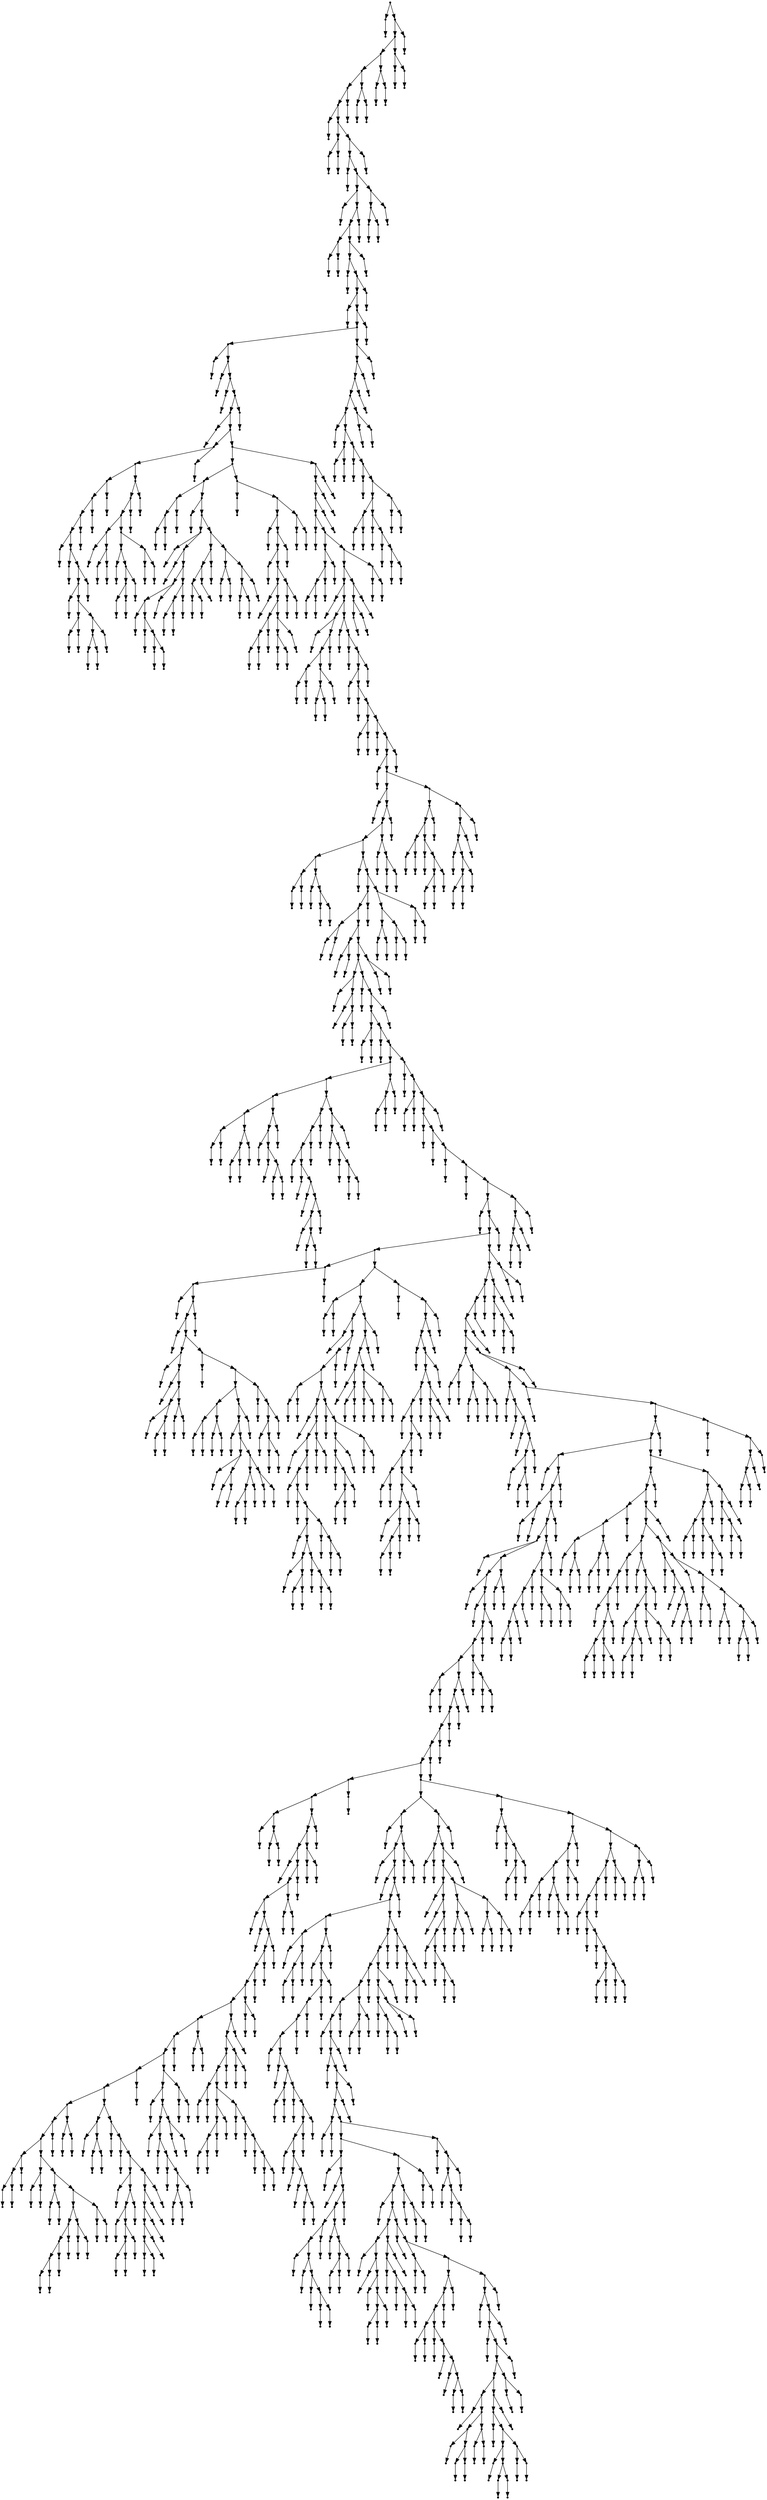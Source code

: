 digraph {
  2041 [shape=point];
  1 [shape=point];
  0 [shape=point];
  2040 [shape=point];
  2037 [shape=point];
  2031 [shape=point];
  2025 [shape=point];
  2019 [shape=point];
  2016 [shape=point];
  3 [shape=point];
  2 [shape=point];
  2015 [shape=point];
  8 [shape=point];
  5 [shape=point];
  4 [shape=point];
  7 [shape=point];
  6 [shape=point];
  2014 [shape=point];
  2011 [shape=point];
  10 [shape=point];
  9 [shape=point];
  2010 [shape=point];
  2001 [shape=point];
  12 [shape=point];
  11 [shape=point];
  2000 [shape=point];
  1997 [shape=point];
  17 [shape=point];
  14 [shape=point];
  13 [shape=point];
  16 [shape=point];
  15 [shape=point];
  1996 [shape=point];
  1993 [shape=point];
  19 [shape=point];
  18 [shape=point];
  1992 [shape=point];
  1989 [shape=point];
  21 [shape=point];
  20 [shape=point];
  1988 [shape=point];
  1985 [shape=point];
  1931 [shape=point];
  23 [shape=point];
  22 [shape=point];
  1930 [shape=point];
  25 [shape=point];
  24 [shape=point];
  1929 [shape=point];
  27 [shape=point];
  26 [shape=point];
  1928 [shape=point];
  1925 [shape=point];
  29 [shape=point];
  28 [shape=point];
  1924 [shape=point];
  100 [shape=point];
  97 [shape=point];
  64 [shape=point];
  61 [shape=point];
  58 [shape=point];
  55 [shape=point];
  31 [shape=point];
  30 [shape=point];
  54 [shape=point];
  33 [shape=point];
  32 [shape=point];
  53 [shape=point];
  50 [shape=point];
  35 [shape=point];
  34 [shape=point];
  49 [shape=point];
  40 [shape=point];
  37 [shape=point];
  36 [shape=point];
  39 [shape=point];
  38 [shape=point];
  48 [shape=point];
  45 [shape=point];
  42 [shape=point];
  41 [shape=point];
  44 [shape=point];
  43 [shape=point];
  47 [shape=point];
  46 [shape=point];
  52 [shape=point];
  51 [shape=point];
  57 [shape=point];
  56 [shape=point];
  60 [shape=point];
  59 [shape=point];
  63 [shape=point];
  62 [shape=point];
  96 [shape=point];
  93 [shape=point];
  90 [shape=point];
  72 [shape=point];
  66 [shape=point];
  65 [shape=point];
  71 [shape=point];
  68 [shape=point];
  67 [shape=point];
  70 [shape=point];
  69 [shape=point];
  89 [shape=point];
  83 [shape=point];
  74 [shape=point];
  73 [shape=point];
  82 [shape=point];
  79 [shape=point];
  76 [shape=point];
  75 [shape=point];
  78 [shape=point];
  77 [shape=point];
  81 [shape=point];
  80 [shape=point];
  88 [shape=point];
  85 [shape=point];
  84 [shape=point];
  87 [shape=point];
  86 [shape=point];
  92 [shape=point];
  91 [shape=point];
  95 [shape=point];
  94 [shape=point];
  99 [shape=point];
  98 [shape=point];
  1923 [shape=point];
  213 [shape=point];
  168 [shape=point];
  108 [shape=point];
  105 [shape=point];
  102 [shape=point];
  101 [shape=point];
  104 [shape=point];
  103 [shape=point];
  107 [shape=point];
  106 [shape=point];
  167 [shape=point];
  110 [shape=point];
  109 [shape=point];
  166 [shape=point];
  139 [shape=point];
  112 [shape=point];
  111 [shape=point];
  138 [shape=point];
  114 [shape=point];
  113 [shape=point];
  137 [shape=point];
  128 [shape=point];
  125 [shape=point];
  116 [shape=point];
  115 [shape=point];
  124 [shape=point];
  118 [shape=point];
  117 [shape=point];
  123 [shape=point];
  120 [shape=point];
  119 [shape=point];
  122 [shape=point];
  121 [shape=point];
  127 [shape=point];
  126 [shape=point];
  136 [shape=point];
  133 [shape=point];
  130 [shape=point];
  129 [shape=point];
  132 [shape=point];
  131 [shape=point];
  135 [shape=point];
  134 [shape=point];
  165 [shape=point];
  150 [shape=point];
  147 [shape=point];
  144 [shape=point];
  141 [shape=point];
  140 [shape=point];
  143 [shape=point];
  142 [shape=point];
  146 [shape=point];
  145 [shape=point];
  149 [shape=point];
  148 [shape=point];
  164 [shape=point];
  155 [shape=point];
  152 [shape=point];
  151 [shape=point];
  154 [shape=point];
  153 [shape=point];
  163 [shape=point];
  160 [shape=point];
  157 [shape=point];
  156 [shape=point];
  159 [shape=point];
  158 [shape=point];
  162 [shape=point];
  161 [shape=point];
  212 [shape=point];
  170 [shape=point];
  169 [shape=point];
  211 [shape=point];
  205 [shape=point];
  172 [shape=point];
  171 [shape=point];
  204 [shape=point];
  201 [shape=point];
  174 [shape=point];
  173 [shape=point];
  200 [shape=point];
  194 [shape=point];
  176 [shape=point];
  175 [shape=point];
  193 [shape=point];
  184 [shape=point];
  181 [shape=point];
  178 [shape=point];
  177 [shape=point];
  180 [shape=point];
  179 [shape=point];
  183 [shape=point];
  182 [shape=point];
  192 [shape=point];
  189 [shape=point];
  186 [shape=point];
  185 [shape=point];
  188 [shape=point];
  187 [shape=point];
  191 [shape=point];
  190 [shape=point];
  199 [shape=point];
  196 [shape=point];
  195 [shape=point];
  198 [shape=point];
  197 [shape=point];
  203 [shape=point];
  202 [shape=point];
  210 [shape=point];
  207 [shape=point];
  206 [shape=point];
  209 [shape=point];
  208 [shape=point];
  1922 [shape=point];
  1919 [shape=point];
  1916 [shape=point];
  1913 [shape=point];
  215 [shape=point];
  214 [shape=point];
  1912 [shape=point];
  226 [shape=point];
  223 [shape=point];
  220 [shape=point];
  217 [shape=point];
  216 [shape=point];
  219 [shape=point];
  218 [shape=point];
  222 [shape=point];
  221 [shape=point];
  225 [shape=point];
  224 [shape=point];
  1911 [shape=point];
  1905 [shape=point];
  1896 [shape=point];
  228 [shape=point];
  227 [shape=point];
  1895 [shape=point];
  248 [shape=point];
  230 [shape=point];
  229 [shape=point];
  247 [shape=point];
  244 [shape=point];
  235 [shape=point];
  232 [shape=point];
  231 [shape=point];
  234 [shape=point];
  233 [shape=point];
  243 [shape=point];
  240 [shape=point];
  237 [shape=point];
  236 [shape=point];
  239 [shape=point];
  238 [shape=point];
  242 [shape=point];
  241 [shape=point];
  246 [shape=point];
  245 [shape=point];
  1894 [shape=point];
  250 [shape=point];
  249 [shape=point];
  1893 [shape=point];
  252 [shape=point];
  251 [shape=point];
  1892 [shape=point];
  1889 [shape=point];
  254 [shape=point];
  253 [shape=point];
  1888 [shape=point];
  256 [shape=point];
  255 [shape=point];
  1887 [shape=point];
  261 [shape=point];
  258 [shape=point];
  257 [shape=point];
  260 [shape=point];
  259 [shape=point];
  1886 [shape=point];
  263 [shape=point];
  262 [shape=point];
  1885 [shape=point];
  1882 [shape=point];
  265 [shape=point];
  264 [shape=point];
  1881 [shape=point];
  1842 [shape=point];
  267 [shape=point];
  266 [shape=point];
  1841 [shape=point];
  1838 [shape=point];
  1829 [shape=point];
  281 [shape=point];
  272 [shape=point];
  269 [shape=point];
  268 [shape=point];
  271 [shape=point];
  270 [shape=point];
  280 [shape=point];
  274 [shape=point];
  273 [shape=point];
  279 [shape=point];
  276 [shape=point];
  275 [shape=point];
  278 [shape=point];
  277 [shape=point];
  1828 [shape=point];
  283 [shape=point];
  282 [shape=point];
  1827 [shape=point];
  1809 [shape=point];
  1806 [shape=point];
  288 [shape=point];
  285 [shape=point];
  284 [shape=point];
  287 [shape=point];
  286 [shape=point];
  1805 [shape=point];
  293 [shape=point];
  290 [shape=point];
  289 [shape=point];
  292 [shape=point];
  291 [shape=point];
  1804 [shape=point];
  1798 [shape=point];
  304 [shape=point];
  295 [shape=point];
  294 [shape=point];
  303 [shape=point];
  297 [shape=point];
  296 [shape=point];
  302 [shape=point];
  299 [shape=point];
  298 [shape=point];
  301 [shape=point];
  300 [shape=point];
  1797 [shape=point];
  306 [shape=point];
  305 [shape=point];
  1796 [shape=point];
  1793 [shape=point];
  311 [shape=point];
  308 [shape=point];
  307 [shape=point];
  310 [shape=point];
  309 [shape=point];
  1792 [shape=point];
  313 [shape=point];
  312 [shape=point];
  1791 [shape=point];
  393 [shape=point];
  384 [shape=point];
  342 [shape=point];
  327 [shape=point];
  318 [shape=point];
  315 [shape=point];
  314 [shape=point];
  317 [shape=point];
  316 [shape=point];
  326 [shape=point];
  323 [shape=point];
  320 [shape=point];
  319 [shape=point];
  322 [shape=point];
  321 [shape=point];
  325 [shape=point];
  324 [shape=point];
  341 [shape=point];
  338 [shape=point];
  329 [shape=point];
  328 [shape=point];
  337 [shape=point];
  331 [shape=point];
  330 [shape=point];
  336 [shape=point];
  333 [shape=point];
  332 [shape=point];
  335 [shape=point];
  334 [shape=point];
  340 [shape=point];
  339 [shape=point];
  383 [shape=point];
  368 [shape=point];
  365 [shape=point];
  362 [shape=point];
  344 [shape=point];
  343 [shape=point];
  361 [shape=point];
  346 [shape=point];
  345 [shape=point];
  360 [shape=point];
  348 [shape=point];
  347 [shape=point];
  359 [shape=point];
  356 [shape=point];
  350 [shape=point];
  349 [shape=point];
  355 [shape=point];
  352 [shape=point];
  351 [shape=point];
  354 [shape=point];
  353 [shape=point];
  358 [shape=point];
  357 [shape=point];
  364 [shape=point];
  363 [shape=point];
  367 [shape=point];
  366 [shape=point];
  382 [shape=point];
  379 [shape=point];
  370 [shape=point];
  369 [shape=point];
  378 [shape=point];
  372 [shape=point];
  371 [shape=point];
  377 [shape=point];
  374 [shape=point];
  373 [shape=point];
  376 [shape=point];
  375 [shape=point];
  381 [shape=point];
  380 [shape=point];
  392 [shape=point];
  389 [shape=point];
  386 [shape=point];
  385 [shape=point];
  388 [shape=point];
  387 [shape=point];
  391 [shape=point];
  390 [shape=point];
  1790 [shape=point];
  395 [shape=point];
  394 [shape=point];
  1789 [shape=point];
  400 [shape=point];
  397 [shape=point];
  396 [shape=point];
  399 [shape=point];
  398 [shape=point];
  1788 [shape=point];
  1785 [shape=point];
  402 [shape=point];
  401 [shape=point];
  1784 [shape=point];
  404 [shape=point];
  403 [shape=point];
  1783 [shape=point];
  406 [shape=point];
  405 [shape=point];
  1782 [shape=point];
  408 [shape=point];
  407 [shape=point];
  1781 [shape=point];
  1769 [shape=point];
  410 [shape=point];
  409 [shape=point];
  1768 [shape=point];
  1765 [shape=point];
  688 [shape=point];
  502 [shape=point];
  499 [shape=point];
  412 [shape=point];
  411 [shape=point];
  498 [shape=point];
  495 [shape=point];
  414 [shape=point];
  413 [shape=point];
  494 [shape=point];
  434 [shape=point];
  416 [shape=point];
  415 [shape=point];
  433 [shape=point];
  418 [shape=point];
  417 [shape=point];
  432 [shape=point];
  426 [shape=point];
  420 [shape=point];
  419 [shape=point];
  425 [shape=point];
  422 [shape=point];
  421 [shape=point];
  424 [shape=point];
  423 [shape=point];
  431 [shape=point];
  428 [shape=point];
  427 [shape=point];
  430 [shape=point];
  429 [shape=point];
  493 [shape=point];
  436 [shape=point];
  435 [shape=point];
  492 [shape=point];
  477 [shape=point];
  447 [shape=point];
  441 [shape=point];
  438 [shape=point];
  437 [shape=point];
  440 [shape=point];
  439 [shape=point];
  446 [shape=point];
  443 [shape=point];
  442 [shape=point];
  445 [shape=point];
  444 [shape=point];
  476 [shape=point];
  473 [shape=point];
  449 [shape=point];
  448 [shape=point];
  472 [shape=point];
  457 [shape=point];
  451 [shape=point];
  450 [shape=point];
  456 [shape=point];
  453 [shape=point];
  452 [shape=point];
  455 [shape=point];
  454 [shape=point];
  471 [shape=point];
  465 [shape=point];
  462 [shape=point];
  459 [shape=point];
  458 [shape=point];
  461 [shape=point];
  460 [shape=point];
  464 [shape=point];
  463 [shape=point];
  470 [shape=point];
  467 [shape=point];
  466 [shape=point];
  469 [shape=point];
  468 [shape=point];
  475 [shape=point];
  474 [shape=point];
  491 [shape=point];
  479 [shape=point];
  478 [shape=point];
  490 [shape=point];
  487 [shape=point];
  481 [shape=point];
  480 [shape=point];
  486 [shape=point];
  483 [shape=point];
  482 [shape=point];
  485 [shape=point];
  484 [shape=point];
  489 [shape=point];
  488 [shape=point];
  497 [shape=point];
  496 [shape=point];
  501 [shape=point];
  500 [shape=point];
  687 [shape=point];
  624 [shape=point];
  507 [shape=point];
  504 [shape=point];
  503 [shape=point];
  506 [shape=point];
  505 [shape=point];
  623 [shape=point];
  596 [shape=point];
  509 [shape=point];
  508 [shape=point];
  595 [shape=point];
  592 [shape=point];
  589 [shape=point];
  514 [shape=point];
  511 [shape=point];
  510 [shape=point];
  513 [shape=point];
  512 [shape=point];
  588 [shape=point];
  564 [shape=point];
  516 [shape=point];
  515 [shape=point];
  563 [shape=point];
  557 [shape=point];
  518 [shape=point];
  517 [shape=point];
  556 [shape=point];
  553 [shape=point];
  520 [shape=point];
  519 [shape=point];
  552 [shape=point];
  522 [shape=point];
  521 [shape=point];
  551 [shape=point];
  542 [shape=point];
  524 [shape=point];
  523 [shape=point];
  541 [shape=point];
  532 [shape=point];
  526 [shape=point];
  525 [shape=point];
  531 [shape=point];
  528 [shape=point];
  527 [shape=point];
  530 [shape=point];
  529 [shape=point];
  540 [shape=point];
  534 [shape=point];
  533 [shape=point];
  539 [shape=point];
  536 [shape=point];
  535 [shape=point];
  538 [shape=point];
  537 [shape=point];
  550 [shape=point];
  544 [shape=point];
  543 [shape=point];
  549 [shape=point];
  546 [shape=point];
  545 [shape=point];
  548 [shape=point];
  547 [shape=point];
  555 [shape=point];
  554 [shape=point];
  562 [shape=point];
  559 [shape=point];
  558 [shape=point];
  561 [shape=point];
  560 [shape=point];
  587 [shape=point];
  566 [shape=point];
  565 [shape=point];
  586 [shape=point];
  580 [shape=point];
  577 [shape=point];
  568 [shape=point];
  567 [shape=point];
  576 [shape=point];
  573 [shape=point];
  570 [shape=point];
  569 [shape=point];
  572 [shape=point];
  571 [shape=point];
  575 [shape=point];
  574 [shape=point];
  579 [shape=point];
  578 [shape=point];
  585 [shape=point];
  582 [shape=point];
  581 [shape=point];
  584 [shape=point];
  583 [shape=point];
  591 [shape=point];
  590 [shape=point];
  594 [shape=point];
  593 [shape=point];
  622 [shape=point];
  619 [shape=point];
  616 [shape=point];
  604 [shape=point];
  598 [shape=point];
  597 [shape=point];
  603 [shape=point];
  600 [shape=point];
  599 [shape=point];
  602 [shape=point];
  601 [shape=point];
  615 [shape=point];
  609 [shape=point];
  606 [shape=point];
  605 [shape=point];
  608 [shape=point];
  607 [shape=point];
  614 [shape=point];
  611 [shape=point];
  610 [shape=point];
  613 [shape=point];
  612 [shape=point];
  618 [shape=point];
  617 [shape=point];
  621 [shape=point];
  620 [shape=point];
  686 [shape=point];
  626 [shape=point];
  625 [shape=point];
  685 [shape=point];
  682 [shape=point];
  679 [shape=point];
  628 [shape=point];
  627 [shape=point];
  678 [shape=point];
  675 [shape=point];
  666 [shape=point];
  663 [shape=point];
  630 [shape=point];
  629 [shape=point];
  662 [shape=point];
  659 [shape=point];
  656 [shape=point];
  635 [shape=point];
  632 [shape=point];
  631 [shape=point];
  634 [shape=point];
  633 [shape=point];
  655 [shape=point];
  652 [shape=point];
  646 [shape=point];
  637 [shape=point];
  636 [shape=point];
  645 [shape=point];
  642 [shape=point];
  639 [shape=point];
  638 [shape=point];
  641 [shape=point];
  640 [shape=point];
  644 [shape=point];
  643 [shape=point];
  651 [shape=point];
  648 [shape=point];
  647 [shape=point];
  650 [shape=point];
  649 [shape=point];
  654 [shape=point];
  653 [shape=point];
  658 [shape=point];
  657 [shape=point];
  661 [shape=point];
  660 [shape=point];
  665 [shape=point];
  664 [shape=point];
  674 [shape=point];
  671 [shape=point];
  668 [shape=point];
  667 [shape=point];
  670 [shape=point];
  669 [shape=point];
  673 [shape=point];
  672 [shape=point];
  677 [shape=point];
  676 [shape=point];
  681 [shape=point];
  680 [shape=point];
  684 [shape=point];
  683 [shape=point];
  1764 [shape=point];
  1758 [shape=point];
  1746 [shape=point];
  1743 [shape=point];
  1740 [shape=point];
  1737 [shape=point];
  705 [shape=point];
  693 [shape=point];
  690 [shape=point];
  689 [shape=point];
  692 [shape=point];
  691 [shape=point];
  704 [shape=point];
  698 [shape=point];
  695 [shape=point];
  694 [shape=point];
  697 [shape=point];
  696 [shape=point];
  703 [shape=point];
  700 [shape=point];
  699 [shape=point];
  702 [shape=point];
  701 [shape=point];
  1736 [shape=point];
  1733 [shape=point];
  725 [shape=point];
  707 [shape=point];
  706 [shape=point];
  724 [shape=point];
  709 [shape=point];
  708 [shape=point];
  723 [shape=point];
  711 [shape=point];
  710 [shape=point];
  722 [shape=point];
  719 [shape=point];
  713 [shape=point];
  712 [shape=point];
  718 [shape=point];
  715 [shape=point];
  714 [shape=point];
  717 [shape=point];
  716 [shape=point];
  721 [shape=point];
  720 [shape=point];
  1732 [shape=point];
  727 [shape=point];
  726 [shape=point];
  1731 [shape=point];
  1716 [shape=point];
  1713 [shape=point];
  1566 [shape=point];
  729 [shape=point];
  728 [shape=point];
  1565 [shape=point];
  1562 [shape=point];
  734 [shape=point];
  731 [shape=point];
  730 [shape=point];
  733 [shape=point];
  732 [shape=point];
  1561 [shape=point];
  1558 [shape=point];
  1528 [shape=point];
  736 [shape=point];
  735 [shape=point];
  1527 [shape=point];
  1521 [shape=point];
  738 [shape=point];
  737 [shape=point];
  1520 [shape=point];
  740 [shape=point];
  739 [shape=point];
  1519 [shape=point];
  1516 [shape=point];
  1513 [shape=point];
  1504 [shape=point];
  745 [shape=point];
  742 [shape=point];
  741 [shape=point];
  744 [shape=point];
  743 [shape=point];
  1503 [shape=point];
  1500 [shape=point];
  1497 [shape=point];
  1494 [shape=point];
  1491 [shape=point];
  1488 [shape=point];
  993 [shape=point];
  990 [shape=point];
  753 [shape=point];
  747 [shape=point];
  746 [shape=point];
  752 [shape=point];
  749 [shape=point];
  748 [shape=point];
  751 [shape=point];
  750 [shape=point];
  989 [shape=point];
  986 [shape=point];
  980 [shape=point];
  755 [shape=point];
  754 [shape=point];
  979 [shape=point];
  976 [shape=point];
  970 [shape=point];
  757 [shape=point];
  756 [shape=point];
  969 [shape=point];
  759 [shape=point];
  758 [shape=point];
  968 [shape=point];
  965 [shape=point];
  962 [shape=point];
  959 [shape=point];
  953 [shape=point];
  908 [shape=point];
  902 [shape=point];
  899 [shape=point];
  866 [shape=point];
  863 [shape=point];
  812 [shape=point];
  806 [shape=point];
  803 [shape=point];
  767 [shape=point];
  764 [shape=point];
  761 [shape=point];
  760 [shape=point];
  763 [shape=point];
  762 [shape=point];
  766 [shape=point];
  765 [shape=point];
  802 [shape=point];
  772 [shape=point];
  769 [shape=point];
  768 [shape=point];
  771 [shape=point];
  770 [shape=point];
  801 [shape=point];
  777 [shape=point];
  774 [shape=point];
  773 [shape=point];
  776 [shape=point];
  775 [shape=point];
  800 [shape=point];
  794 [shape=point];
  788 [shape=point];
  785 [shape=point];
  782 [shape=point];
  779 [shape=point];
  778 [shape=point];
  781 [shape=point];
  780 [shape=point];
  784 [shape=point];
  783 [shape=point];
  787 [shape=point];
  786 [shape=point];
  793 [shape=point];
  790 [shape=point];
  789 [shape=point];
  792 [shape=point];
  791 [shape=point];
  799 [shape=point];
  796 [shape=point];
  795 [shape=point];
  798 [shape=point];
  797 [shape=point];
  805 [shape=point];
  804 [shape=point];
  811 [shape=point];
  808 [shape=point];
  807 [shape=point];
  810 [shape=point];
  809 [shape=point];
  862 [shape=point];
  820 [shape=point];
  814 [shape=point];
  813 [shape=point];
  819 [shape=point];
  816 [shape=point];
  815 [shape=point];
  818 [shape=point];
  817 [shape=point];
  861 [shape=point];
  822 [shape=point];
  821 [shape=point];
  860 [shape=point];
  824 [shape=point];
  823 [shape=point];
  859 [shape=point];
  841 [shape=point];
  826 [shape=point];
  825 [shape=point];
  840 [shape=point];
  837 [shape=point];
  828 [shape=point];
  827 [shape=point];
  836 [shape=point];
  833 [shape=point];
  830 [shape=point];
  829 [shape=point];
  832 [shape=point];
  831 [shape=point];
  835 [shape=point];
  834 [shape=point];
  839 [shape=point];
  838 [shape=point];
  858 [shape=point];
  855 [shape=point];
  852 [shape=point];
  849 [shape=point];
  846 [shape=point];
  843 [shape=point];
  842 [shape=point];
  845 [shape=point];
  844 [shape=point];
  848 [shape=point];
  847 [shape=point];
  851 [shape=point];
  850 [shape=point];
  854 [shape=point];
  853 [shape=point];
  857 [shape=point];
  856 [shape=point];
  865 [shape=point];
  864 [shape=point];
  898 [shape=point];
  892 [shape=point];
  868 [shape=point];
  867 [shape=point];
  891 [shape=point];
  885 [shape=point];
  870 [shape=point];
  869 [shape=point];
  884 [shape=point];
  872 [shape=point];
  871 [shape=point];
  883 [shape=point];
  874 [shape=point];
  873 [shape=point];
  882 [shape=point];
  879 [shape=point];
  876 [shape=point];
  875 [shape=point];
  878 [shape=point];
  877 [shape=point];
  881 [shape=point];
  880 [shape=point];
  890 [shape=point];
  887 [shape=point];
  886 [shape=point];
  889 [shape=point];
  888 [shape=point];
  897 [shape=point];
  894 [shape=point];
  893 [shape=point];
  896 [shape=point];
  895 [shape=point];
  901 [shape=point];
  900 [shape=point];
  907 [shape=point];
  904 [shape=point];
  903 [shape=point];
  906 [shape=point];
  905 [shape=point];
  952 [shape=point];
  949 [shape=point];
  943 [shape=point];
  940 [shape=point];
  913 [shape=point];
  910 [shape=point];
  909 [shape=point];
  912 [shape=point];
  911 [shape=point];
  939 [shape=point];
  924 [shape=point];
  921 [shape=point];
  918 [shape=point];
  915 [shape=point];
  914 [shape=point];
  917 [shape=point];
  916 [shape=point];
  920 [shape=point];
  919 [shape=point];
  923 [shape=point];
  922 [shape=point];
  938 [shape=point];
  926 [shape=point];
  925 [shape=point];
  937 [shape=point];
  928 [shape=point];
  927 [shape=point];
  936 [shape=point];
  930 [shape=point];
  929 [shape=point];
  935 [shape=point];
  932 [shape=point];
  931 [shape=point];
  934 [shape=point];
  933 [shape=point];
  942 [shape=point];
  941 [shape=point];
  948 [shape=point];
  945 [shape=point];
  944 [shape=point];
  947 [shape=point];
  946 [shape=point];
  951 [shape=point];
  950 [shape=point];
  958 [shape=point];
  955 [shape=point];
  954 [shape=point];
  957 [shape=point];
  956 [shape=point];
  961 [shape=point];
  960 [shape=point];
  964 [shape=point];
  963 [shape=point];
  967 [shape=point];
  966 [shape=point];
  975 [shape=point];
  972 [shape=point];
  971 [shape=point];
  974 [shape=point];
  973 [shape=point];
  978 [shape=point];
  977 [shape=point];
  985 [shape=point];
  982 [shape=point];
  981 [shape=point];
  984 [shape=point];
  983 [shape=point];
  988 [shape=point];
  987 [shape=point];
  992 [shape=point];
  991 [shape=point];
  1487 [shape=point];
  1403 [shape=point];
  1349 [shape=point];
  995 [shape=point];
  994 [shape=point];
  1348 [shape=point];
  1342 [shape=point];
  997 [shape=point];
  996 [shape=point];
  1341 [shape=point];
  999 [shape=point];
  998 [shape=point];
  1340 [shape=point];
  1337 [shape=point];
  1064 [shape=point];
  1010 [shape=point];
  1001 [shape=point];
  1000 [shape=point];
  1009 [shape=point];
  1006 [shape=point];
  1003 [shape=point];
  1002 [shape=point];
  1005 [shape=point];
  1004 [shape=point];
  1008 [shape=point];
  1007 [shape=point];
  1063 [shape=point];
  1060 [shape=point];
  1012 [shape=point];
  1011 [shape=point];
  1059 [shape=point];
  1056 [shape=point];
  1053 [shape=point];
  1050 [shape=point];
  1047 [shape=point];
  1014 [shape=point];
  1013 [shape=point];
  1046 [shape=point];
  1016 [shape=point];
  1015 [shape=point];
  1045 [shape=point];
  1021 [shape=point];
  1018 [shape=point];
  1017 [shape=point];
  1020 [shape=point];
  1019 [shape=point];
  1044 [shape=point];
  1023 [shape=point];
  1022 [shape=point];
  1043 [shape=point];
  1040 [shape=point];
  1037 [shape=point];
  1025 [shape=point];
  1024 [shape=point];
  1036 [shape=point];
  1027 [shape=point];
  1026 [shape=point];
  1035 [shape=point];
  1029 [shape=point];
  1028 [shape=point];
  1034 [shape=point];
  1031 [shape=point];
  1030 [shape=point];
  1033 [shape=point];
  1032 [shape=point];
  1039 [shape=point];
  1038 [shape=point];
  1042 [shape=point];
  1041 [shape=point];
  1049 [shape=point];
  1048 [shape=point];
  1052 [shape=point];
  1051 [shape=point];
  1055 [shape=point];
  1054 [shape=point];
  1058 [shape=point];
  1057 [shape=point];
  1062 [shape=point];
  1061 [shape=point];
  1336 [shape=point];
  1324 [shape=point];
  1321 [shape=point];
  1303 [shape=point];
  1300 [shape=point];
  1291 [shape=point];
  1288 [shape=point];
  1066 [shape=point];
  1065 [shape=point];
  1287 [shape=point];
  1284 [shape=point];
  1068 [shape=point];
  1067 [shape=point];
  1283 [shape=point];
  1280 [shape=point];
  1277 [shape=point];
  1073 [shape=point];
  1070 [shape=point];
  1069 [shape=point];
  1072 [shape=point];
  1071 [shape=point];
  1276 [shape=point];
  1258 [shape=point];
  1111 [shape=point];
  1075 [shape=point];
  1074 [shape=point];
  1110 [shape=point];
  1077 [shape=point];
  1076 [shape=point];
  1109 [shape=point];
  1106 [shape=point];
  1094 [shape=point];
  1091 [shape=point];
  1079 [shape=point];
  1078 [shape=point];
  1090 [shape=point];
  1081 [shape=point];
  1080 [shape=point];
  1089 [shape=point];
  1083 [shape=point];
  1082 [shape=point];
  1088 [shape=point];
  1085 [shape=point];
  1084 [shape=point];
  1087 [shape=point];
  1086 [shape=point];
  1093 [shape=point];
  1092 [shape=point];
  1105 [shape=point];
  1096 [shape=point];
  1095 [shape=point];
  1104 [shape=point];
  1101 [shape=point];
  1098 [shape=point];
  1097 [shape=point];
  1100 [shape=point];
  1099 [shape=point];
  1103 [shape=point];
  1102 [shape=point];
  1108 [shape=point];
  1107 [shape=point];
  1257 [shape=point];
  1251 [shape=point];
  1242 [shape=point];
  1113 [shape=point];
  1112 [shape=point];
  1241 [shape=point];
  1145 [shape=point];
  1130 [shape=point];
  1115 [shape=point];
  1114 [shape=point];
  1129 [shape=point];
  1117 [shape=point];
  1116 [shape=point];
  1128 [shape=point];
  1119 [shape=point];
  1118 [shape=point];
  1127 [shape=point];
  1124 [shape=point];
  1121 [shape=point];
  1120 [shape=point];
  1123 [shape=point];
  1122 [shape=point];
  1126 [shape=point];
  1125 [shape=point];
  1144 [shape=point];
  1141 [shape=point];
  1132 [shape=point];
  1131 [shape=point];
  1140 [shape=point];
  1134 [shape=point];
  1133 [shape=point];
  1139 [shape=point];
  1136 [shape=point];
  1135 [shape=point];
  1138 [shape=point];
  1137 [shape=point];
  1143 [shape=point];
  1142 [shape=point];
  1240 [shape=point];
  1147 [shape=point];
  1146 [shape=point];
  1239 [shape=point];
  1152 [shape=point];
  1149 [shape=point];
  1148 [shape=point];
  1151 [shape=point];
  1150 [shape=point];
  1238 [shape=point];
  1178 [shape=point];
  1175 [shape=point];
  1172 [shape=point];
  1157 [shape=point];
  1154 [shape=point];
  1153 [shape=point];
  1156 [shape=point];
  1155 [shape=point];
  1171 [shape=point];
  1159 [shape=point];
  1158 [shape=point];
  1170 [shape=point];
  1161 [shape=point];
  1160 [shape=point];
  1169 [shape=point];
  1163 [shape=point];
  1162 [shape=point];
  1168 [shape=point];
  1165 [shape=point];
  1164 [shape=point];
  1167 [shape=point];
  1166 [shape=point];
  1174 [shape=point];
  1173 [shape=point];
  1177 [shape=point];
  1176 [shape=point];
  1237 [shape=point];
  1234 [shape=point];
  1180 [shape=point];
  1179 [shape=point];
  1233 [shape=point];
  1230 [shape=point];
  1182 [shape=point];
  1181 [shape=point];
  1229 [shape=point];
  1226 [shape=point];
  1220 [shape=point];
  1199 [shape=point];
  1184 [shape=point];
  1183 [shape=point];
  1198 [shape=point];
  1192 [shape=point];
  1186 [shape=point];
  1185 [shape=point];
  1191 [shape=point];
  1188 [shape=point];
  1187 [shape=point];
  1190 [shape=point];
  1189 [shape=point];
  1197 [shape=point];
  1194 [shape=point];
  1193 [shape=point];
  1196 [shape=point];
  1195 [shape=point];
  1219 [shape=point];
  1216 [shape=point];
  1201 [shape=point];
  1200 [shape=point];
  1215 [shape=point];
  1209 [shape=point];
  1203 [shape=point];
  1202 [shape=point];
  1208 [shape=point];
  1205 [shape=point];
  1204 [shape=point];
  1207 [shape=point];
  1206 [shape=point];
  1214 [shape=point];
  1211 [shape=point];
  1210 [shape=point];
  1213 [shape=point];
  1212 [shape=point];
  1218 [shape=point];
  1217 [shape=point];
  1225 [shape=point];
  1222 [shape=point];
  1221 [shape=point];
  1224 [shape=point];
  1223 [shape=point];
  1228 [shape=point];
  1227 [shape=point];
  1232 [shape=point];
  1231 [shape=point];
  1236 [shape=point];
  1235 [shape=point];
  1250 [shape=point];
  1244 [shape=point];
  1243 [shape=point];
  1249 [shape=point];
  1246 [shape=point];
  1245 [shape=point];
  1248 [shape=point];
  1247 [shape=point];
  1256 [shape=point];
  1253 [shape=point];
  1252 [shape=point];
  1255 [shape=point];
  1254 [shape=point];
  1275 [shape=point];
  1260 [shape=point];
  1259 [shape=point];
  1274 [shape=point];
  1271 [shape=point];
  1262 [shape=point];
  1261 [shape=point];
  1270 [shape=point];
  1264 [shape=point];
  1263 [shape=point];
  1269 [shape=point];
  1266 [shape=point];
  1265 [shape=point];
  1268 [shape=point];
  1267 [shape=point];
  1273 [shape=point];
  1272 [shape=point];
  1279 [shape=point];
  1278 [shape=point];
  1282 [shape=point];
  1281 [shape=point];
  1286 [shape=point];
  1285 [shape=point];
  1290 [shape=point];
  1289 [shape=point];
  1299 [shape=point];
  1296 [shape=point];
  1293 [shape=point];
  1292 [shape=point];
  1295 [shape=point];
  1294 [shape=point];
  1298 [shape=point];
  1297 [shape=point];
  1302 [shape=point];
  1301 [shape=point];
  1320 [shape=point];
  1317 [shape=point];
  1311 [shape=point];
  1305 [shape=point];
  1304 [shape=point];
  1310 [shape=point];
  1307 [shape=point];
  1306 [shape=point];
  1309 [shape=point];
  1308 [shape=point];
  1316 [shape=point];
  1313 [shape=point];
  1312 [shape=point];
  1315 [shape=point];
  1314 [shape=point];
  1319 [shape=point];
  1318 [shape=point];
  1323 [shape=point];
  1322 [shape=point];
  1335 [shape=point];
  1326 [shape=point];
  1325 [shape=point];
  1334 [shape=point];
  1331 [shape=point];
  1328 [shape=point];
  1327 [shape=point];
  1330 [shape=point];
  1329 [shape=point];
  1333 [shape=point];
  1332 [shape=point];
  1339 [shape=point];
  1338 [shape=point];
  1347 [shape=point];
  1344 [shape=point];
  1343 [shape=point];
  1346 [shape=point];
  1345 [shape=point];
  1402 [shape=point];
  1399 [shape=point];
  1354 [shape=point];
  1351 [shape=point];
  1350 [shape=point];
  1353 [shape=point];
  1352 [shape=point];
  1398 [shape=point];
  1395 [shape=point];
  1374 [shape=point];
  1356 [shape=point];
  1355 [shape=point];
  1373 [shape=point];
  1358 [shape=point];
  1357 [shape=point];
  1372 [shape=point];
  1369 [shape=point];
  1360 [shape=point];
  1359 [shape=point];
  1368 [shape=point];
  1362 [shape=point];
  1361 [shape=point];
  1367 [shape=point];
  1364 [shape=point];
  1363 [shape=point];
  1366 [shape=point];
  1365 [shape=point];
  1371 [shape=point];
  1370 [shape=point];
  1394 [shape=point];
  1382 [shape=point];
  1379 [shape=point];
  1376 [shape=point];
  1375 [shape=point];
  1378 [shape=point];
  1377 [shape=point];
  1381 [shape=point];
  1380 [shape=point];
  1393 [shape=point];
  1387 [shape=point];
  1384 [shape=point];
  1383 [shape=point];
  1386 [shape=point];
  1385 [shape=point];
  1392 [shape=point];
  1389 [shape=point];
  1388 [shape=point];
  1391 [shape=point];
  1390 [shape=point];
  1397 [shape=point];
  1396 [shape=point];
  1401 [shape=point];
  1400 [shape=point];
  1486 [shape=point];
  1417 [shape=point];
  1405 [shape=point];
  1404 [shape=point];
  1416 [shape=point];
  1407 [shape=point];
  1406 [shape=point];
  1415 [shape=point];
  1412 [shape=point];
  1409 [shape=point];
  1408 [shape=point];
  1411 [shape=point];
  1410 [shape=point];
  1414 [shape=point];
  1413 [shape=point];
  1485 [shape=point];
  1443 [shape=point];
  1440 [shape=point];
  1434 [shape=point];
  1425 [shape=point];
  1422 [shape=point];
  1419 [shape=point];
  1418 [shape=point];
  1421 [shape=point];
  1420 [shape=point];
  1424 [shape=point];
  1423 [shape=point];
  1433 [shape=point];
  1427 [shape=point];
  1426 [shape=point];
  1432 [shape=point];
  1429 [shape=point];
  1428 [shape=point];
  1431 [shape=point];
  1430 [shape=point];
  1439 [shape=point];
  1436 [shape=point];
  1435 [shape=point];
  1438 [shape=point];
  1437 [shape=point];
  1442 [shape=point];
  1441 [shape=point];
  1484 [shape=point];
  1475 [shape=point];
  1469 [shape=point];
  1466 [shape=point];
  1463 [shape=point];
  1445 [shape=point];
  1444 [shape=point];
  1462 [shape=point];
  1447 [shape=point];
  1446 [shape=point];
  1461 [shape=point];
  1449 [shape=point];
  1448 [shape=point];
  1460 [shape=point];
  1454 [shape=point];
  1451 [shape=point];
  1450 [shape=point];
  1453 [shape=point];
  1452 [shape=point];
  1459 [shape=point];
  1456 [shape=point];
  1455 [shape=point];
  1458 [shape=point];
  1457 [shape=point];
  1465 [shape=point];
  1464 [shape=point];
  1468 [shape=point];
  1467 [shape=point];
  1474 [shape=point];
  1471 [shape=point];
  1470 [shape=point];
  1473 [shape=point];
  1472 [shape=point];
  1483 [shape=point];
  1480 [shape=point];
  1477 [shape=point];
  1476 [shape=point];
  1479 [shape=point];
  1478 [shape=point];
  1482 [shape=point];
  1481 [shape=point];
  1490 [shape=point];
  1489 [shape=point];
  1493 [shape=point];
  1492 [shape=point];
  1496 [shape=point];
  1495 [shape=point];
  1499 [shape=point];
  1498 [shape=point];
  1502 [shape=point];
  1501 [shape=point];
  1512 [shape=point];
  1506 [shape=point];
  1505 [shape=point];
  1511 [shape=point];
  1508 [shape=point];
  1507 [shape=point];
  1510 [shape=point];
  1509 [shape=point];
  1515 [shape=point];
  1514 [shape=point];
  1518 [shape=point];
  1517 [shape=point];
  1526 [shape=point];
  1523 [shape=point];
  1522 [shape=point];
  1525 [shape=point];
  1524 [shape=point];
  1557 [shape=point];
  1554 [shape=point];
  1542 [shape=point];
  1539 [shape=point];
  1536 [shape=point];
  1533 [shape=point];
  1530 [shape=point];
  1529 [shape=point];
  1532 [shape=point];
  1531 [shape=point];
  1535 [shape=point];
  1534 [shape=point];
  1538 [shape=point];
  1537 [shape=point];
  1541 [shape=point];
  1540 [shape=point];
  1553 [shape=point];
  1547 [shape=point];
  1544 [shape=point];
  1543 [shape=point];
  1546 [shape=point];
  1545 [shape=point];
  1552 [shape=point];
  1549 [shape=point];
  1548 [shape=point];
  1551 [shape=point];
  1550 [shape=point];
  1556 [shape=point];
  1555 [shape=point];
  1560 [shape=point];
  1559 [shape=point];
  1564 [shape=point];
  1563 [shape=point];
  1712 [shape=point];
  1682 [shape=point];
  1679 [shape=point];
  1586 [shape=point];
  1583 [shape=point];
  1574 [shape=point];
  1568 [shape=point];
  1567 [shape=point];
  1573 [shape=point];
  1570 [shape=point];
  1569 [shape=point];
  1572 [shape=point];
  1571 [shape=point];
  1582 [shape=point];
  1579 [shape=point];
  1576 [shape=point];
  1575 [shape=point];
  1578 [shape=point];
  1577 [shape=point];
  1581 [shape=point];
  1580 [shape=point];
  1585 [shape=point];
  1584 [shape=point];
  1678 [shape=point];
  1675 [shape=point];
  1636 [shape=point];
  1609 [shape=point];
  1606 [shape=point];
  1603 [shape=point];
  1588 [shape=point];
  1587 [shape=point];
  1602 [shape=point];
  1599 [shape=point];
  1593 [shape=point];
  1590 [shape=point];
  1589 [shape=point];
  1592 [shape=point];
  1591 [shape=point];
  1598 [shape=point];
  1595 [shape=point];
  1594 [shape=point];
  1597 [shape=point];
  1596 [shape=point];
  1601 [shape=point];
  1600 [shape=point];
  1605 [shape=point];
  1604 [shape=point];
  1608 [shape=point];
  1607 [shape=point];
  1635 [shape=point];
  1611 [shape=point];
  1610 [shape=point];
  1634 [shape=point];
  1631 [shape=point];
  1622 [shape=point];
  1613 [shape=point];
  1612 [shape=point];
  1621 [shape=point];
  1618 [shape=point];
  1615 [shape=point];
  1614 [shape=point];
  1617 [shape=point];
  1616 [shape=point];
  1620 [shape=point];
  1619 [shape=point];
  1630 [shape=point];
  1624 [shape=point];
  1623 [shape=point];
  1629 [shape=point];
  1626 [shape=point];
  1625 [shape=point];
  1628 [shape=point];
  1627 [shape=point];
  1633 [shape=point];
  1632 [shape=point];
  1674 [shape=point];
  1650 [shape=point];
  1638 [shape=point];
  1637 [shape=point];
  1649 [shape=point];
  1640 [shape=point];
  1639 [shape=point];
  1648 [shape=point];
  1642 [shape=point];
  1641 [shape=point];
  1647 [shape=point];
  1644 [shape=point];
  1643 [shape=point];
  1646 [shape=point];
  1645 [shape=point];
  1673 [shape=point];
  1652 [shape=point];
  1651 [shape=point];
  1672 [shape=point];
  1657 [shape=point];
  1654 [shape=point];
  1653 [shape=point];
  1656 [shape=point];
  1655 [shape=point];
  1671 [shape=point];
  1662 [shape=point];
  1659 [shape=point];
  1658 [shape=point];
  1661 [shape=point];
  1660 [shape=point];
  1670 [shape=point];
  1667 [shape=point];
  1664 [shape=point];
  1663 [shape=point];
  1666 [shape=point];
  1665 [shape=point];
  1669 [shape=point];
  1668 [shape=point];
  1677 [shape=point];
  1676 [shape=point];
  1681 [shape=point];
  1680 [shape=point];
  1711 [shape=point];
  1699 [shape=point];
  1696 [shape=point];
  1687 [shape=point];
  1684 [shape=point];
  1683 [shape=point];
  1686 [shape=point];
  1685 [shape=point];
  1695 [shape=point];
  1689 [shape=point];
  1688 [shape=point];
  1694 [shape=point];
  1691 [shape=point];
  1690 [shape=point];
  1693 [shape=point];
  1692 [shape=point];
  1698 [shape=point];
  1697 [shape=point];
  1710 [shape=point];
  1707 [shape=point];
  1701 [shape=point];
  1700 [shape=point];
  1706 [shape=point];
  1703 [shape=point];
  1702 [shape=point];
  1705 [shape=point];
  1704 [shape=point];
  1709 [shape=point];
  1708 [shape=point];
  1715 [shape=point];
  1714 [shape=point];
  1730 [shape=point];
  1718 [shape=point];
  1717 [shape=point];
  1729 [shape=point];
  1726 [shape=point];
  1723 [shape=point];
  1720 [shape=point];
  1719 [shape=point];
  1722 [shape=point];
  1721 [shape=point];
  1725 [shape=point];
  1724 [shape=point];
  1728 [shape=point];
  1727 [shape=point];
  1735 [shape=point];
  1734 [shape=point];
  1739 [shape=point];
  1738 [shape=point];
  1742 [shape=point];
  1741 [shape=point];
  1745 [shape=point];
  1744 [shape=point];
  1757 [shape=point];
  1754 [shape=point];
  1748 [shape=point];
  1747 [shape=point];
  1753 [shape=point];
  1750 [shape=point];
  1749 [shape=point];
  1752 [shape=point];
  1751 [shape=point];
  1756 [shape=point];
  1755 [shape=point];
  1763 [shape=point];
  1760 [shape=point];
  1759 [shape=point];
  1762 [shape=point];
  1761 [shape=point];
  1767 [shape=point];
  1766 [shape=point];
  1780 [shape=point];
  1777 [shape=point];
  1774 [shape=point];
  1771 [shape=point];
  1770 [shape=point];
  1773 [shape=point];
  1772 [shape=point];
  1776 [shape=point];
  1775 [shape=point];
  1779 [shape=point];
  1778 [shape=point];
  1787 [shape=point];
  1786 [shape=point];
  1795 [shape=point];
  1794 [shape=point];
  1803 [shape=point];
  1800 [shape=point];
  1799 [shape=point];
  1802 [shape=point];
  1801 [shape=point];
  1808 [shape=point];
  1807 [shape=point];
  1826 [shape=point];
  1820 [shape=point];
  1814 [shape=point];
  1811 [shape=point];
  1810 [shape=point];
  1813 [shape=point];
  1812 [shape=point];
  1819 [shape=point];
  1816 [shape=point];
  1815 [shape=point];
  1818 [shape=point];
  1817 [shape=point];
  1825 [shape=point];
  1822 [shape=point];
  1821 [shape=point];
  1824 [shape=point];
  1823 [shape=point];
  1837 [shape=point];
  1831 [shape=point];
  1830 [shape=point];
  1836 [shape=point];
  1833 [shape=point];
  1832 [shape=point];
  1835 [shape=point];
  1834 [shape=point];
  1840 [shape=point];
  1839 [shape=point];
  1880 [shape=point];
  1862 [shape=point];
  1859 [shape=point];
  1847 [shape=point];
  1844 [shape=point];
  1843 [shape=point];
  1846 [shape=point];
  1845 [shape=point];
  1858 [shape=point];
  1849 [shape=point];
  1848 [shape=point];
  1857 [shape=point];
  1854 [shape=point];
  1851 [shape=point];
  1850 [shape=point];
  1853 [shape=point];
  1852 [shape=point];
  1856 [shape=point];
  1855 [shape=point];
  1861 [shape=point];
  1860 [shape=point];
  1879 [shape=point];
  1876 [shape=point];
  1873 [shape=point];
  1864 [shape=point];
  1863 [shape=point];
  1872 [shape=point];
  1869 [shape=point];
  1866 [shape=point];
  1865 [shape=point];
  1868 [shape=point];
  1867 [shape=point];
  1871 [shape=point];
  1870 [shape=point];
  1875 [shape=point];
  1874 [shape=point];
  1878 [shape=point];
  1877 [shape=point];
  1884 [shape=point];
  1883 [shape=point];
  1891 [shape=point];
  1890 [shape=point];
  1904 [shape=point];
  1901 [shape=point];
  1898 [shape=point];
  1897 [shape=point];
  1900 [shape=point];
  1899 [shape=point];
  1903 [shape=point];
  1902 [shape=point];
  1910 [shape=point];
  1907 [shape=point];
  1906 [shape=point];
  1909 [shape=point];
  1908 [shape=point];
  1915 [shape=point];
  1914 [shape=point];
  1918 [shape=point];
  1917 [shape=point];
  1921 [shape=point];
  1920 [shape=point];
  1927 [shape=point];
  1926 [shape=point];
  1984 [shape=point];
  1981 [shape=point];
  1978 [shape=point];
  1975 [shape=point];
  1969 [shape=point];
  1933 [shape=point];
  1932 [shape=point];
  1968 [shape=point];
  1938 [shape=point];
  1935 [shape=point];
  1934 [shape=point];
  1937 [shape=point];
  1936 [shape=point];
  1967 [shape=point];
  1940 [shape=point];
  1939 [shape=point];
  1966 [shape=point];
  1942 [shape=point];
  1941 [shape=point];
  1965 [shape=point];
  1959 [shape=point];
  1947 [shape=point];
  1944 [shape=point];
  1943 [shape=point];
  1946 [shape=point];
  1945 [shape=point];
  1958 [shape=point];
  1949 [shape=point];
  1948 [shape=point];
  1957 [shape=point];
  1951 [shape=point];
  1950 [shape=point];
  1956 [shape=point];
  1953 [shape=point];
  1952 [shape=point];
  1955 [shape=point];
  1954 [shape=point];
  1964 [shape=point];
  1961 [shape=point];
  1960 [shape=point];
  1963 [shape=point];
  1962 [shape=point];
  1974 [shape=point];
  1971 [shape=point];
  1970 [shape=point];
  1973 [shape=point];
  1972 [shape=point];
  1977 [shape=point];
  1976 [shape=point];
  1980 [shape=point];
  1979 [shape=point];
  1983 [shape=point];
  1982 [shape=point];
  1987 [shape=point];
  1986 [shape=point];
  1991 [shape=point];
  1990 [shape=point];
  1995 [shape=point];
  1994 [shape=point];
  1999 [shape=point];
  1998 [shape=point];
  2009 [shape=point];
  2006 [shape=point];
  2003 [shape=point];
  2002 [shape=point];
  2005 [shape=point];
  2004 [shape=point];
  2008 [shape=point];
  2007 [shape=point];
  2013 [shape=point];
  2012 [shape=point];
  2018 [shape=point];
  2017 [shape=point];
  2024 [shape=point];
  2021 [shape=point];
  2020 [shape=point];
  2023 [shape=point];
  2022 [shape=point];
  2030 [shape=point];
  2027 [shape=point];
  2026 [shape=point];
  2029 [shape=point];
  2028 [shape=point];
  2036 [shape=point];
  2033 [shape=point];
  2032 [shape=point];
  2035 [shape=point];
  2034 [shape=point];
  2039 [shape=point];
  2038 [shape=point];
2041 -> 1;
1 -> 0;
2041 -> 2040;
2040 -> 2037;
2037 -> 2031;
2031 -> 2025;
2025 -> 2019;
2019 -> 2016;
2016 -> 3;
3 -> 2;
2016 -> 2015;
2015 -> 8;
8 -> 5;
5 -> 4;
8 -> 7;
7 -> 6;
2015 -> 2014;
2014 -> 2011;
2011 -> 10;
10 -> 9;
2011 -> 2010;
2010 -> 2001;
2001 -> 12;
12 -> 11;
2001 -> 2000;
2000 -> 1997;
1997 -> 17;
17 -> 14;
14 -> 13;
17 -> 16;
16 -> 15;
1997 -> 1996;
1996 -> 1993;
1993 -> 19;
19 -> 18;
1993 -> 1992;
1992 -> 1989;
1989 -> 21;
21 -> 20;
1989 -> 1988;
1988 -> 1985;
1985 -> 1931;
1931 -> 23;
23 -> 22;
1931 -> 1930;
1930 -> 25;
25 -> 24;
1930 -> 1929;
1929 -> 27;
27 -> 26;
1929 -> 1928;
1928 -> 1925;
1925 -> 29;
29 -> 28;
1925 -> 1924;
1924 -> 100;
100 -> 97;
97 -> 64;
64 -> 61;
61 -> 58;
58 -> 55;
55 -> 31;
31 -> 30;
55 -> 54;
54 -> 33;
33 -> 32;
54 -> 53;
53 -> 50;
50 -> 35;
35 -> 34;
50 -> 49;
49 -> 40;
40 -> 37;
37 -> 36;
40 -> 39;
39 -> 38;
49 -> 48;
48 -> 45;
45 -> 42;
42 -> 41;
45 -> 44;
44 -> 43;
48 -> 47;
47 -> 46;
53 -> 52;
52 -> 51;
58 -> 57;
57 -> 56;
61 -> 60;
60 -> 59;
64 -> 63;
63 -> 62;
97 -> 96;
96 -> 93;
93 -> 90;
90 -> 72;
72 -> 66;
66 -> 65;
72 -> 71;
71 -> 68;
68 -> 67;
71 -> 70;
70 -> 69;
90 -> 89;
89 -> 83;
83 -> 74;
74 -> 73;
83 -> 82;
82 -> 79;
79 -> 76;
76 -> 75;
79 -> 78;
78 -> 77;
82 -> 81;
81 -> 80;
89 -> 88;
88 -> 85;
85 -> 84;
88 -> 87;
87 -> 86;
93 -> 92;
92 -> 91;
96 -> 95;
95 -> 94;
100 -> 99;
99 -> 98;
1924 -> 1923;
1923 -> 213;
213 -> 168;
168 -> 108;
108 -> 105;
105 -> 102;
102 -> 101;
105 -> 104;
104 -> 103;
108 -> 107;
107 -> 106;
168 -> 167;
167 -> 110;
110 -> 109;
167 -> 166;
166 -> 139;
139 -> 112;
112 -> 111;
139 -> 138;
138 -> 114;
114 -> 113;
138 -> 137;
137 -> 128;
128 -> 125;
125 -> 116;
116 -> 115;
125 -> 124;
124 -> 118;
118 -> 117;
124 -> 123;
123 -> 120;
120 -> 119;
123 -> 122;
122 -> 121;
128 -> 127;
127 -> 126;
137 -> 136;
136 -> 133;
133 -> 130;
130 -> 129;
133 -> 132;
132 -> 131;
136 -> 135;
135 -> 134;
166 -> 165;
165 -> 150;
150 -> 147;
147 -> 144;
144 -> 141;
141 -> 140;
144 -> 143;
143 -> 142;
147 -> 146;
146 -> 145;
150 -> 149;
149 -> 148;
165 -> 164;
164 -> 155;
155 -> 152;
152 -> 151;
155 -> 154;
154 -> 153;
164 -> 163;
163 -> 160;
160 -> 157;
157 -> 156;
160 -> 159;
159 -> 158;
163 -> 162;
162 -> 161;
213 -> 212;
212 -> 170;
170 -> 169;
212 -> 211;
211 -> 205;
205 -> 172;
172 -> 171;
205 -> 204;
204 -> 201;
201 -> 174;
174 -> 173;
201 -> 200;
200 -> 194;
194 -> 176;
176 -> 175;
194 -> 193;
193 -> 184;
184 -> 181;
181 -> 178;
178 -> 177;
181 -> 180;
180 -> 179;
184 -> 183;
183 -> 182;
193 -> 192;
192 -> 189;
189 -> 186;
186 -> 185;
189 -> 188;
188 -> 187;
192 -> 191;
191 -> 190;
200 -> 199;
199 -> 196;
196 -> 195;
199 -> 198;
198 -> 197;
204 -> 203;
203 -> 202;
211 -> 210;
210 -> 207;
207 -> 206;
210 -> 209;
209 -> 208;
1923 -> 1922;
1922 -> 1919;
1919 -> 1916;
1916 -> 1913;
1913 -> 215;
215 -> 214;
1913 -> 1912;
1912 -> 226;
226 -> 223;
223 -> 220;
220 -> 217;
217 -> 216;
220 -> 219;
219 -> 218;
223 -> 222;
222 -> 221;
226 -> 225;
225 -> 224;
1912 -> 1911;
1911 -> 1905;
1905 -> 1896;
1896 -> 228;
228 -> 227;
1896 -> 1895;
1895 -> 248;
248 -> 230;
230 -> 229;
248 -> 247;
247 -> 244;
244 -> 235;
235 -> 232;
232 -> 231;
235 -> 234;
234 -> 233;
244 -> 243;
243 -> 240;
240 -> 237;
237 -> 236;
240 -> 239;
239 -> 238;
243 -> 242;
242 -> 241;
247 -> 246;
246 -> 245;
1895 -> 1894;
1894 -> 250;
250 -> 249;
1894 -> 1893;
1893 -> 252;
252 -> 251;
1893 -> 1892;
1892 -> 1889;
1889 -> 254;
254 -> 253;
1889 -> 1888;
1888 -> 256;
256 -> 255;
1888 -> 1887;
1887 -> 261;
261 -> 258;
258 -> 257;
261 -> 260;
260 -> 259;
1887 -> 1886;
1886 -> 263;
263 -> 262;
1886 -> 1885;
1885 -> 1882;
1882 -> 265;
265 -> 264;
1882 -> 1881;
1881 -> 1842;
1842 -> 267;
267 -> 266;
1842 -> 1841;
1841 -> 1838;
1838 -> 1829;
1829 -> 281;
281 -> 272;
272 -> 269;
269 -> 268;
272 -> 271;
271 -> 270;
281 -> 280;
280 -> 274;
274 -> 273;
280 -> 279;
279 -> 276;
276 -> 275;
279 -> 278;
278 -> 277;
1829 -> 1828;
1828 -> 283;
283 -> 282;
1828 -> 1827;
1827 -> 1809;
1809 -> 1806;
1806 -> 288;
288 -> 285;
285 -> 284;
288 -> 287;
287 -> 286;
1806 -> 1805;
1805 -> 293;
293 -> 290;
290 -> 289;
293 -> 292;
292 -> 291;
1805 -> 1804;
1804 -> 1798;
1798 -> 304;
304 -> 295;
295 -> 294;
304 -> 303;
303 -> 297;
297 -> 296;
303 -> 302;
302 -> 299;
299 -> 298;
302 -> 301;
301 -> 300;
1798 -> 1797;
1797 -> 306;
306 -> 305;
1797 -> 1796;
1796 -> 1793;
1793 -> 311;
311 -> 308;
308 -> 307;
311 -> 310;
310 -> 309;
1793 -> 1792;
1792 -> 313;
313 -> 312;
1792 -> 1791;
1791 -> 393;
393 -> 384;
384 -> 342;
342 -> 327;
327 -> 318;
318 -> 315;
315 -> 314;
318 -> 317;
317 -> 316;
327 -> 326;
326 -> 323;
323 -> 320;
320 -> 319;
323 -> 322;
322 -> 321;
326 -> 325;
325 -> 324;
342 -> 341;
341 -> 338;
338 -> 329;
329 -> 328;
338 -> 337;
337 -> 331;
331 -> 330;
337 -> 336;
336 -> 333;
333 -> 332;
336 -> 335;
335 -> 334;
341 -> 340;
340 -> 339;
384 -> 383;
383 -> 368;
368 -> 365;
365 -> 362;
362 -> 344;
344 -> 343;
362 -> 361;
361 -> 346;
346 -> 345;
361 -> 360;
360 -> 348;
348 -> 347;
360 -> 359;
359 -> 356;
356 -> 350;
350 -> 349;
356 -> 355;
355 -> 352;
352 -> 351;
355 -> 354;
354 -> 353;
359 -> 358;
358 -> 357;
365 -> 364;
364 -> 363;
368 -> 367;
367 -> 366;
383 -> 382;
382 -> 379;
379 -> 370;
370 -> 369;
379 -> 378;
378 -> 372;
372 -> 371;
378 -> 377;
377 -> 374;
374 -> 373;
377 -> 376;
376 -> 375;
382 -> 381;
381 -> 380;
393 -> 392;
392 -> 389;
389 -> 386;
386 -> 385;
389 -> 388;
388 -> 387;
392 -> 391;
391 -> 390;
1791 -> 1790;
1790 -> 395;
395 -> 394;
1790 -> 1789;
1789 -> 400;
400 -> 397;
397 -> 396;
400 -> 399;
399 -> 398;
1789 -> 1788;
1788 -> 1785;
1785 -> 402;
402 -> 401;
1785 -> 1784;
1784 -> 404;
404 -> 403;
1784 -> 1783;
1783 -> 406;
406 -> 405;
1783 -> 1782;
1782 -> 408;
408 -> 407;
1782 -> 1781;
1781 -> 1769;
1769 -> 410;
410 -> 409;
1769 -> 1768;
1768 -> 1765;
1765 -> 688;
688 -> 502;
502 -> 499;
499 -> 412;
412 -> 411;
499 -> 498;
498 -> 495;
495 -> 414;
414 -> 413;
495 -> 494;
494 -> 434;
434 -> 416;
416 -> 415;
434 -> 433;
433 -> 418;
418 -> 417;
433 -> 432;
432 -> 426;
426 -> 420;
420 -> 419;
426 -> 425;
425 -> 422;
422 -> 421;
425 -> 424;
424 -> 423;
432 -> 431;
431 -> 428;
428 -> 427;
431 -> 430;
430 -> 429;
494 -> 493;
493 -> 436;
436 -> 435;
493 -> 492;
492 -> 477;
477 -> 447;
447 -> 441;
441 -> 438;
438 -> 437;
441 -> 440;
440 -> 439;
447 -> 446;
446 -> 443;
443 -> 442;
446 -> 445;
445 -> 444;
477 -> 476;
476 -> 473;
473 -> 449;
449 -> 448;
473 -> 472;
472 -> 457;
457 -> 451;
451 -> 450;
457 -> 456;
456 -> 453;
453 -> 452;
456 -> 455;
455 -> 454;
472 -> 471;
471 -> 465;
465 -> 462;
462 -> 459;
459 -> 458;
462 -> 461;
461 -> 460;
465 -> 464;
464 -> 463;
471 -> 470;
470 -> 467;
467 -> 466;
470 -> 469;
469 -> 468;
476 -> 475;
475 -> 474;
492 -> 491;
491 -> 479;
479 -> 478;
491 -> 490;
490 -> 487;
487 -> 481;
481 -> 480;
487 -> 486;
486 -> 483;
483 -> 482;
486 -> 485;
485 -> 484;
490 -> 489;
489 -> 488;
498 -> 497;
497 -> 496;
502 -> 501;
501 -> 500;
688 -> 687;
687 -> 624;
624 -> 507;
507 -> 504;
504 -> 503;
507 -> 506;
506 -> 505;
624 -> 623;
623 -> 596;
596 -> 509;
509 -> 508;
596 -> 595;
595 -> 592;
592 -> 589;
589 -> 514;
514 -> 511;
511 -> 510;
514 -> 513;
513 -> 512;
589 -> 588;
588 -> 564;
564 -> 516;
516 -> 515;
564 -> 563;
563 -> 557;
557 -> 518;
518 -> 517;
557 -> 556;
556 -> 553;
553 -> 520;
520 -> 519;
553 -> 552;
552 -> 522;
522 -> 521;
552 -> 551;
551 -> 542;
542 -> 524;
524 -> 523;
542 -> 541;
541 -> 532;
532 -> 526;
526 -> 525;
532 -> 531;
531 -> 528;
528 -> 527;
531 -> 530;
530 -> 529;
541 -> 540;
540 -> 534;
534 -> 533;
540 -> 539;
539 -> 536;
536 -> 535;
539 -> 538;
538 -> 537;
551 -> 550;
550 -> 544;
544 -> 543;
550 -> 549;
549 -> 546;
546 -> 545;
549 -> 548;
548 -> 547;
556 -> 555;
555 -> 554;
563 -> 562;
562 -> 559;
559 -> 558;
562 -> 561;
561 -> 560;
588 -> 587;
587 -> 566;
566 -> 565;
587 -> 586;
586 -> 580;
580 -> 577;
577 -> 568;
568 -> 567;
577 -> 576;
576 -> 573;
573 -> 570;
570 -> 569;
573 -> 572;
572 -> 571;
576 -> 575;
575 -> 574;
580 -> 579;
579 -> 578;
586 -> 585;
585 -> 582;
582 -> 581;
585 -> 584;
584 -> 583;
592 -> 591;
591 -> 590;
595 -> 594;
594 -> 593;
623 -> 622;
622 -> 619;
619 -> 616;
616 -> 604;
604 -> 598;
598 -> 597;
604 -> 603;
603 -> 600;
600 -> 599;
603 -> 602;
602 -> 601;
616 -> 615;
615 -> 609;
609 -> 606;
606 -> 605;
609 -> 608;
608 -> 607;
615 -> 614;
614 -> 611;
611 -> 610;
614 -> 613;
613 -> 612;
619 -> 618;
618 -> 617;
622 -> 621;
621 -> 620;
687 -> 686;
686 -> 626;
626 -> 625;
686 -> 685;
685 -> 682;
682 -> 679;
679 -> 628;
628 -> 627;
679 -> 678;
678 -> 675;
675 -> 666;
666 -> 663;
663 -> 630;
630 -> 629;
663 -> 662;
662 -> 659;
659 -> 656;
656 -> 635;
635 -> 632;
632 -> 631;
635 -> 634;
634 -> 633;
656 -> 655;
655 -> 652;
652 -> 646;
646 -> 637;
637 -> 636;
646 -> 645;
645 -> 642;
642 -> 639;
639 -> 638;
642 -> 641;
641 -> 640;
645 -> 644;
644 -> 643;
652 -> 651;
651 -> 648;
648 -> 647;
651 -> 650;
650 -> 649;
655 -> 654;
654 -> 653;
659 -> 658;
658 -> 657;
662 -> 661;
661 -> 660;
666 -> 665;
665 -> 664;
675 -> 674;
674 -> 671;
671 -> 668;
668 -> 667;
671 -> 670;
670 -> 669;
674 -> 673;
673 -> 672;
678 -> 677;
677 -> 676;
682 -> 681;
681 -> 680;
685 -> 684;
684 -> 683;
1765 -> 1764;
1764 -> 1758;
1758 -> 1746;
1746 -> 1743;
1743 -> 1740;
1740 -> 1737;
1737 -> 705;
705 -> 693;
693 -> 690;
690 -> 689;
693 -> 692;
692 -> 691;
705 -> 704;
704 -> 698;
698 -> 695;
695 -> 694;
698 -> 697;
697 -> 696;
704 -> 703;
703 -> 700;
700 -> 699;
703 -> 702;
702 -> 701;
1737 -> 1736;
1736 -> 1733;
1733 -> 725;
725 -> 707;
707 -> 706;
725 -> 724;
724 -> 709;
709 -> 708;
724 -> 723;
723 -> 711;
711 -> 710;
723 -> 722;
722 -> 719;
719 -> 713;
713 -> 712;
719 -> 718;
718 -> 715;
715 -> 714;
718 -> 717;
717 -> 716;
722 -> 721;
721 -> 720;
1733 -> 1732;
1732 -> 727;
727 -> 726;
1732 -> 1731;
1731 -> 1716;
1716 -> 1713;
1713 -> 1566;
1566 -> 729;
729 -> 728;
1566 -> 1565;
1565 -> 1562;
1562 -> 734;
734 -> 731;
731 -> 730;
734 -> 733;
733 -> 732;
1562 -> 1561;
1561 -> 1558;
1558 -> 1528;
1528 -> 736;
736 -> 735;
1528 -> 1527;
1527 -> 1521;
1521 -> 738;
738 -> 737;
1521 -> 1520;
1520 -> 740;
740 -> 739;
1520 -> 1519;
1519 -> 1516;
1516 -> 1513;
1513 -> 1504;
1504 -> 745;
745 -> 742;
742 -> 741;
745 -> 744;
744 -> 743;
1504 -> 1503;
1503 -> 1500;
1500 -> 1497;
1497 -> 1494;
1494 -> 1491;
1491 -> 1488;
1488 -> 993;
993 -> 990;
990 -> 753;
753 -> 747;
747 -> 746;
753 -> 752;
752 -> 749;
749 -> 748;
752 -> 751;
751 -> 750;
990 -> 989;
989 -> 986;
986 -> 980;
980 -> 755;
755 -> 754;
980 -> 979;
979 -> 976;
976 -> 970;
970 -> 757;
757 -> 756;
970 -> 969;
969 -> 759;
759 -> 758;
969 -> 968;
968 -> 965;
965 -> 962;
962 -> 959;
959 -> 953;
953 -> 908;
908 -> 902;
902 -> 899;
899 -> 866;
866 -> 863;
863 -> 812;
812 -> 806;
806 -> 803;
803 -> 767;
767 -> 764;
764 -> 761;
761 -> 760;
764 -> 763;
763 -> 762;
767 -> 766;
766 -> 765;
803 -> 802;
802 -> 772;
772 -> 769;
769 -> 768;
772 -> 771;
771 -> 770;
802 -> 801;
801 -> 777;
777 -> 774;
774 -> 773;
777 -> 776;
776 -> 775;
801 -> 800;
800 -> 794;
794 -> 788;
788 -> 785;
785 -> 782;
782 -> 779;
779 -> 778;
782 -> 781;
781 -> 780;
785 -> 784;
784 -> 783;
788 -> 787;
787 -> 786;
794 -> 793;
793 -> 790;
790 -> 789;
793 -> 792;
792 -> 791;
800 -> 799;
799 -> 796;
796 -> 795;
799 -> 798;
798 -> 797;
806 -> 805;
805 -> 804;
812 -> 811;
811 -> 808;
808 -> 807;
811 -> 810;
810 -> 809;
863 -> 862;
862 -> 820;
820 -> 814;
814 -> 813;
820 -> 819;
819 -> 816;
816 -> 815;
819 -> 818;
818 -> 817;
862 -> 861;
861 -> 822;
822 -> 821;
861 -> 860;
860 -> 824;
824 -> 823;
860 -> 859;
859 -> 841;
841 -> 826;
826 -> 825;
841 -> 840;
840 -> 837;
837 -> 828;
828 -> 827;
837 -> 836;
836 -> 833;
833 -> 830;
830 -> 829;
833 -> 832;
832 -> 831;
836 -> 835;
835 -> 834;
840 -> 839;
839 -> 838;
859 -> 858;
858 -> 855;
855 -> 852;
852 -> 849;
849 -> 846;
846 -> 843;
843 -> 842;
846 -> 845;
845 -> 844;
849 -> 848;
848 -> 847;
852 -> 851;
851 -> 850;
855 -> 854;
854 -> 853;
858 -> 857;
857 -> 856;
866 -> 865;
865 -> 864;
899 -> 898;
898 -> 892;
892 -> 868;
868 -> 867;
892 -> 891;
891 -> 885;
885 -> 870;
870 -> 869;
885 -> 884;
884 -> 872;
872 -> 871;
884 -> 883;
883 -> 874;
874 -> 873;
883 -> 882;
882 -> 879;
879 -> 876;
876 -> 875;
879 -> 878;
878 -> 877;
882 -> 881;
881 -> 880;
891 -> 890;
890 -> 887;
887 -> 886;
890 -> 889;
889 -> 888;
898 -> 897;
897 -> 894;
894 -> 893;
897 -> 896;
896 -> 895;
902 -> 901;
901 -> 900;
908 -> 907;
907 -> 904;
904 -> 903;
907 -> 906;
906 -> 905;
953 -> 952;
952 -> 949;
949 -> 943;
943 -> 940;
940 -> 913;
913 -> 910;
910 -> 909;
913 -> 912;
912 -> 911;
940 -> 939;
939 -> 924;
924 -> 921;
921 -> 918;
918 -> 915;
915 -> 914;
918 -> 917;
917 -> 916;
921 -> 920;
920 -> 919;
924 -> 923;
923 -> 922;
939 -> 938;
938 -> 926;
926 -> 925;
938 -> 937;
937 -> 928;
928 -> 927;
937 -> 936;
936 -> 930;
930 -> 929;
936 -> 935;
935 -> 932;
932 -> 931;
935 -> 934;
934 -> 933;
943 -> 942;
942 -> 941;
949 -> 948;
948 -> 945;
945 -> 944;
948 -> 947;
947 -> 946;
952 -> 951;
951 -> 950;
959 -> 958;
958 -> 955;
955 -> 954;
958 -> 957;
957 -> 956;
962 -> 961;
961 -> 960;
965 -> 964;
964 -> 963;
968 -> 967;
967 -> 966;
976 -> 975;
975 -> 972;
972 -> 971;
975 -> 974;
974 -> 973;
979 -> 978;
978 -> 977;
986 -> 985;
985 -> 982;
982 -> 981;
985 -> 984;
984 -> 983;
989 -> 988;
988 -> 987;
993 -> 992;
992 -> 991;
1488 -> 1487;
1487 -> 1403;
1403 -> 1349;
1349 -> 995;
995 -> 994;
1349 -> 1348;
1348 -> 1342;
1342 -> 997;
997 -> 996;
1342 -> 1341;
1341 -> 999;
999 -> 998;
1341 -> 1340;
1340 -> 1337;
1337 -> 1064;
1064 -> 1010;
1010 -> 1001;
1001 -> 1000;
1010 -> 1009;
1009 -> 1006;
1006 -> 1003;
1003 -> 1002;
1006 -> 1005;
1005 -> 1004;
1009 -> 1008;
1008 -> 1007;
1064 -> 1063;
1063 -> 1060;
1060 -> 1012;
1012 -> 1011;
1060 -> 1059;
1059 -> 1056;
1056 -> 1053;
1053 -> 1050;
1050 -> 1047;
1047 -> 1014;
1014 -> 1013;
1047 -> 1046;
1046 -> 1016;
1016 -> 1015;
1046 -> 1045;
1045 -> 1021;
1021 -> 1018;
1018 -> 1017;
1021 -> 1020;
1020 -> 1019;
1045 -> 1044;
1044 -> 1023;
1023 -> 1022;
1044 -> 1043;
1043 -> 1040;
1040 -> 1037;
1037 -> 1025;
1025 -> 1024;
1037 -> 1036;
1036 -> 1027;
1027 -> 1026;
1036 -> 1035;
1035 -> 1029;
1029 -> 1028;
1035 -> 1034;
1034 -> 1031;
1031 -> 1030;
1034 -> 1033;
1033 -> 1032;
1040 -> 1039;
1039 -> 1038;
1043 -> 1042;
1042 -> 1041;
1050 -> 1049;
1049 -> 1048;
1053 -> 1052;
1052 -> 1051;
1056 -> 1055;
1055 -> 1054;
1059 -> 1058;
1058 -> 1057;
1063 -> 1062;
1062 -> 1061;
1337 -> 1336;
1336 -> 1324;
1324 -> 1321;
1321 -> 1303;
1303 -> 1300;
1300 -> 1291;
1291 -> 1288;
1288 -> 1066;
1066 -> 1065;
1288 -> 1287;
1287 -> 1284;
1284 -> 1068;
1068 -> 1067;
1284 -> 1283;
1283 -> 1280;
1280 -> 1277;
1277 -> 1073;
1073 -> 1070;
1070 -> 1069;
1073 -> 1072;
1072 -> 1071;
1277 -> 1276;
1276 -> 1258;
1258 -> 1111;
1111 -> 1075;
1075 -> 1074;
1111 -> 1110;
1110 -> 1077;
1077 -> 1076;
1110 -> 1109;
1109 -> 1106;
1106 -> 1094;
1094 -> 1091;
1091 -> 1079;
1079 -> 1078;
1091 -> 1090;
1090 -> 1081;
1081 -> 1080;
1090 -> 1089;
1089 -> 1083;
1083 -> 1082;
1089 -> 1088;
1088 -> 1085;
1085 -> 1084;
1088 -> 1087;
1087 -> 1086;
1094 -> 1093;
1093 -> 1092;
1106 -> 1105;
1105 -> 1096;
1096 -> 1095;
1105 -> 1104;
1104 -> 1101;
1101 -> 1098;
1098 -> 1097;
1101 -> 1100;
1100 -> 1099;
1104 -> 1103;
1103 -> 1102;
1109 -> 1108;
1108 -> 1107;
1258 -> 1257;
1257 -> 1251;
1251 -> 1242;
1242 -> 1113;
1113 -> 1112;
1242 -> 1241;
1241 -> 1145;
1145 -> 1130;
1130 -> 1115;
1115 -> 1114;
1130 -> 1129;
1129 -> 1117;
1117 -> 1116;
1129 -> 1128;
1128 -> 1119;
1119 -> 1118;
1128 -> 1127;
1127 -> 1124;
1124 -> 1121;
1121 -> 1120;
1124 -> 1123;
1123 -> 1122;
1127 -> 1126;
1126 -> 1125;
1145 -> 1144;
1144 -> 1141;
1141 -> 1132;
1132 -> 1131;
1141 -> 1140;
1140 -> 1134;
1134 -> 1133;
1140 -> 1139;
1139 -> 1136;
1136 -> 1135;
1139 -> 1138;
1138 -> 1137;
1144 -> 1143;
1143 -> 1142;
1241 -> 1240;
1240 -> 1147;
1147 -> 1146;
1240 -> 1239;
1239 -> 1152;
1152 -> 1149;
1149 -> 1148;
1152 -> 1151;
1151 -> 1150;
1239 -> 1238;
1238 -> 1178;
1178 -> 1175;
1175 -> 1172;
1172 -> 1157;
1157 -> 1154;
1154 -> 1153;
1157 -> 1156;
1156 -> 1155;
1172 -> 1171;
1171 -> 1159;
1159 -> 1158;
1171 -> 1170;
1170 -> 1161;
1161 -> 1160;
1170 -> 1169;
1169 -> 1163;
1163 -> 1162;
1169 -> 1168;
1168 -> 1165;
1165 -> 1164;
1168 -> 1167;
1167 -> 1166;
1175 -> 1174;
1174 -> 1173;
1178 -> 1177;
1177 -> 1176;
1238 -> 1237;
1237 -> 1234;
1234 -> 1180;
1180 -> 1179;
1234 -> 1233;
1233 -> 1230;
1230 -> 1182;
1182 -> 1181;
1230 -> 1229;
1229 -> 1226;
1226 -> 1220;
1220 -> 1199;
1199 -> 1184;
1184 -> 1183;
1199 -> 1198;
1198 -> 1192;
1192 -> 1186;
1186 -> 1185;
1192 -> 1191;
1191 -> 1188;
1188 -> 1187;
1191 -> 1190;
1190 -> 1189;
1198 -> 1197;
1197 -> 1194;
1194 -> 1193;
1197 -> 1196;
1196 -> 1195;
1220 -> 1219;
1219 -> 1216;
1216 -> 1201;
1201 -> 1200;
1216 -> 1215;
1215 -> 1209;
1209 -> 1203;
1203 -> 1202;
1209 -> 1208;
1208 -> 1205;
1205 -> 1204;
1208 -> 1207;
1207 -> 1206;
1215 -> 1214;
1214 -> 1211;
1211 -> 1210;
1214 -> 1213;
1213 -> 1212;
1219 -> 1218;
1218 -> 1217;
1226 -> 1225;
1225 -> 1222;
1222 -> 1221;
1225 -> 1224;
1224 -> 1223;
1229 -> 1228;
1228 -> 1227;
1233 -> 1232;
1232 -> 1231;
1237 -> 1236;
1236 -> 1235;
1251 -> 1250;
1250 -> 1244;
1244 -> 1243;
1250 -> 1249;
1249 -> 1246;
1246 -> 1245;
1249 -> 1248;
1248 -> 1247;
1257 -> 1256;
1256 -> 1253;
1253 -> 1252;
1256 -> 1255;
1255 -> 1254;
1276 -> 1275;
1275 -> 1260;
1260 -> 1259;
1275 -> 1274;
1274 -> 1271;
1271 -> 1262;
1262 -> 1261;
1271 -> 1270;
1270 -> 1264;
1264 -> 1263;
1270 -> 1269;
1269 -> 1266;
1266 -> 1265;
1269 -> 1268;
1268 -> 1267;
1274 -> 1273;
1273 -> 1272;
1280 -> 1279;
1279 -> 1278;
1283 -> 1282;
1282 -> 1281;
1287 -> 1286;
1286 -> 1285;
1291 -> 1290;
1290 -> 1289;
1300 -> 1299;
1299 -> 1296;
1296 -> 1293;
1293 -> 1292;
1296 -> 1295;
1295 -> 1294;
1299 -> 1298;
1298 -> 1297;
1303 -> 1302;
1302 -> 1301;
1321 -> 1320;
1320 -> 1317;
1317 -> 1311;
1311 -> 1305;
1305 -> 1304;
1311 -> 1310;
1310 -> 1307;
1307 -> 1306;
1310 -> 1309;
1309 -> 1308;
1317 -> 1316;
1316 -> 1313;
1313 -> 1312;
1316 -> 1315;
1315 -> 1314;
1320 -> 1319;
1319 -> 1318;
1324 -> 1323;
1323 -> 1322;
1336 -> 1335;
1335 -> 1326;
1326 -> 1325;
1335 -> 1334;
1334 -> 1331;
1331 -> 1328;
1328 -> 1327;
1331 -> 1330;
1330 -> 1329;
1334 -> 1333;
1333 -> 1332;
1340 -> 1339;
1339 -> 1338;
1348 -> 1347;
1347 -> 1344;
1344 -> 1343;
1347 -> 1346;
1346 -> 1345;
1403 -> 1402;
1402 -> 1399;
1399 -> 1354;
1354 -> 1351;
1351 -> 1350;
1354 -> 1353;
1353 -> 1352;
1399 -> 1398;
1398 -> 1395;
1395 -> 1374;
1374 -> 1356;
1356 -> 1355;
1374 -> 1373;
1373 -> 1358;
1358 -> 1357;
1373 -> 1372;
1372 -> 1369;
1369 -> 1360;
1360 -> 1359;
1369 -> 1368;
1368 -> 1362;
1362 -> 1361;
1368 -> 1367;
1367 -> 1364;
1364 -> 1363;
1367 -> 1366;
1366 -> 1365;
1372 -> 1371;
1371 -> 1370;
1395 -> 1394;
1394 -> 1382;
1382 -> 1379;
1379 -> 1376;
1376 -> 1375;
1379 -> 1378;
1378 -> 1377;
1382 -> 1381;
1381 -> 1380;
1394 -> 1393;
1393 -> 1387;
1387 -> 1384;
1384 -> 1383;
1387 -> 1386;
1386 -> 1385;
1393 -> 1392;
1392 -> 1389;
1389 -> 1388;
1392 -> 1391;
1391 -> 1390;
1398 -> 1397;
1397 -> 1396;
1402 -> 1401;
1401 -> 1400;
1487 -> 1486;
1486 -> 1417;
1417 -> 1405;
1405 -> 1404;
1417 -> 1416;
1416 -> 1407;
1407 -> 1406;
1416 -> 1415;
1415 -> 1412;
1412 -> 1409;
1409 -> 1408;
1412 -> 1411;
1411 -> 1410;
1415 -> 1414;
1414 -> 1413;
1486 -> 1485;
1485 -> 1443;
1443 -> 1440;
1440 -> 1434;
1434 -> 1425;
1425 -> 1422;
1422 -> 1419;
1419 -> 1418;
1422 -> 1421;
1421 -> 1420;
1425 -> 1424;
1424 -> 1423;
1434 -> 1433;
1433 -> 1427;
1427 -> 1426;
1433 -> 1432;
1432 -> 1429;
1429 -> 1428;
1432 -> 1431;
1431 -> 1430;
1440 -> 1439;
1439 -> 1436;
1436 -> 1435;
1439 -> 1438;
1438 -> 1437;
1443 -> 1442;
1442 -> 1441;
1485 -> 1484;
1484 -> 1475;
1475 -> 1469;
1469 -> 1466;
1466 -> 1463;
1463 -> 1445;
1445 -> 1444;
1463 -> 1462;
1462 -> 1447;
1447 -> 1446;
1462 -> 1461;
1461 -> 1449;
1449 -> 1448;
1461 -> 1460;
1460 -> 1454;
1454 -> 1451;
1451 -> 1450;
1454 -> 1453;
1453 -> 1452;
1460 -> 1459;
1459 -> 1456;
1456 -> 1455;
1459 -> 1458;
1458 -> 1457;
1466 -> 1465;
1465 -> 1464;
1469 -> 1468;
1468 -> 1467;
1475 -> 1474;
1474 -> 1471;
1471 -> 1470;
1474 -> 1473;
1473 -> 1472;
1484 -> 1483;
1483 -> 1480;
1480 -> 1477;
1477 -> 1476;
1480 -> 1479;
1479 -> 1478;
1483 -> 1482;
1482 -> 1481;
1491 -> 1490;
1490 -> 1489;
1494 -> 1493;
1493 -> 1492;
1497 -> 1496;
1496 -> 1495;
1500 -> 1499;
1499 -> 1498;
1503 -> 1502;
1502 -> 1501;
1513 -> 1512;
1512 -> 1506;
1506 -> 1505;
1512 -> 1511;
1511 -> 1508;
1508 -> 1507;
1511 -> 1510;
1510 -> 1509;
1516 -> 1515;
1515 -> 1514;
1519 -> 1518;
1518 -> 1517;
1527 -> 1526;
1526 -> 1523;
1523 -> 1522;
1526 -> 1525;
1525 -> 1524;
1558 -> 1557;
1557 -> 1554;
1554 -> 1542;
1542 -> 1539;
1539 -> 1536;
1536 -> 1533;
1533 -> 1530;
1530 -> 1529;
1533 -> 1532;
1532 -> 1531;
1536 -> 1535;
1535 -> 1534;
1539 -> 1538;
1538 -> 1537;
1542 -> 1541;
1541 -> 1540;
1554 -> 1553;
1553 -> 1547;
1547 -> 1544;
1544 -> 1543;
1547 -> 1546;
1546 -> 1545;
1553 -> 1552;
1552 -> 1549;
1549 -> 1548;
1552 -> 1551;
1551 -> 1550;
1557 -> 1556;
1556 -> 1555;
1561 -> 1560;
1560 -> 1559;
1565 -> 1564;
1564 -> 1563;
1713 -> 1712;
1712 -> 1682;
1682 -> 1679;
1679 -> 1586;
1586 -> 1583;
1583 -> 1574;
1574 -> 1568;
1568 -> 1567;
1574 -> 1573;
1573 -> 1570;
1570 -> 1569;
1573 -> 1572;
1572 -> 1571;
1583 -> 1582;
1582 -> 1579;
1579 -> 1576;
1576 -> 1575;
1579 -> 1578;
1578 -> 1577;
1582 -> 1581;
1581 -> 1580;
1586 -> 1585;
1585 -> 1584;
1679 -> 1678;
1678 -> 1675;
1675 -> 1636;
1636 -> 1609;
1609 -> 1606;
1606 -> 1603;
1603 -> 1588;
1588 -> 1587;
1603 -> 1602;
1602 -> 1599;
1599 -> 1593;
1593 -> 1590;
1590 -> 1589;
1593 -> 1592;
1592 -> 1591;
1599 -> 1598;
1598 -> 1595;
1595 -> 1594;
1598 -> 1597;
1597 -> 1596;
1602 -> 1601;
1601 -> 1600;
1606 -> 1605;
1605 -> 1604;
1609 -> 1608;
1608 -> 1607;
1636 -> 1635;
1635 -> 1611;
1611 -> 1610;
1635 -> 1634;
1634 -> 1631;
1631 -> 1622;
1622 -> 1613;
1613 -> 1612;
1622 -> 1621;
1621 -> 1618;
1618 -> 1615;
1615 -> 1614;
1618 -> 1617;
1617 -> 1616;
1621 -> 1620;
1620 -> 1619;
1631 -> 1630;
1630 -> 1624;
1624 -> 1623;
1630 -> 1629;
1629 -> 1626;
1626 -> 1625;
1629 -> 1628;
1628 -> 1627;
1634 -> 1633;
1633 -> 1632;
1675 -> 1674;
1674 -> 1650;
1650 -> 1638;
1638 -> 1637;
1650 -> 1649;
1649 -> 1640;
1640 -> 1639;
1649 -> 1648;
1648 -> 1642;
1642 -> 1641;
1648 -> 1647;
1647 -> 1644;
1644 -> 1643;
1647 -> 1646;
1646 -> 1645;
1674 -> 1673;
1673 -> 1652;
1652 -> 1651;
1673 -> 1672;
1672 -> 1657;
1657 -> 1654;
1654 -> 1653;
1657 -> 1656;
1656 -> 1655;
1672 -> 1671;
1671 -> 1662;
1662 -> 1659;
1659 -> 1658;
1662 -> 1661;
1661 -> 1660;
1671 -> 1670;
1670 -> 1667;
1667 -> 1664;
1664 -> 1663;
1667 -> 1666;
1666 -> 1665;
1670 -> 1669;
1669 -> 1668;
1678 -> 1677;
1677 -> 1676;
1682 -> 1681;
1681 -> 1680;
1712 -> 1711;
1711 -> 1699;
1699 -> 1696;
1696 -> 1687;
1687 -> 1684;
1684 -> 1683;
1687 -> 1686;
1686 -> 1685;
1696 -> 1695;
1695 -> 1689;
1689 -> 1688;
1695 -> 1694;
1694 -> 1691;
1691 -> 1690;
1694 -> 1693;
1693 -> 1692;
1699 -> 1698;
1698 -> 1697;
1711 -> 1710;
1710 -> 1707;
1707 -> 1701;
1701 -> 1700;
1707 -> 1706;
1706 -> 1703;
1703 -> 1702;
1706 -> 1705;
1705 -> 1704;
1710 -> 1709;
1709 -> 1708;
1716 -> 1715;
1715 -> 1714;
1731 -> 1730;
1730 -> 1718;
1718 -> 1717;
1730 -> 1729;
1729 -> 1726;
1726 -> 1723;
1723 -> 1720;
1720 -> 1719;
1723 -> 1722;
1722 -> 1721;
1726 -> 1725;
1725 -> 1724;
1729 -> 1728;
1728 -> 1727;
1736 -> 1735;
1735 -> 1734;
1740 -> 1739;
1739 -> 1738;
1743 -> 1742;
1742 -> 1741;
1746 -> 1745;
1745 -> 1744;
1758 -> 1757;
1757 -> 1754;
1754 -> 1748;
1748 -> 1747;
1754 -> 1753;
1753 -> 1750;
1750 -> 1749;
1753 -> 1752;
1752 -> 1751;
1757 -> 1756;
1756 -> 1755;
1764 -> 1763;
1763 -> 1760;
1760 -> 1759;
1763 -> 1762;
1762 -> 1761;
1768 -> 1767;
1767 -> 1766;
1781 -> 1780;
1780 -> 1777;
1777 -> 1774;
1774 -> 1771;
1771 -> 1770;
1774 -> 1773;
1773 -> 1772;
1777 -> 1776;
1776 -> 1775;
1780 -> 1779;
1779 -> 1778;
1788 -> 1787;
1787 -> 1786;
1796 -> 1795;
1795 -> 1794;
1804 -> 1803;
1803 -> 1800;
1800 -> 1799;
1803 -> 1802;
1802 -> 1801;
1809 -> 1808;
1808 -> 1807;
1827 -> 1826;
1826 -> 1820;
1820 -> 1814;
1814 -> 1811;
1811 -> 1810;
1814 -> 1813;
1813 -> 1812;
1820 -> 1819;
1819 -> 1816;
1816 -> 1815;
1819 -> 1818;
1818 -> 1817;
1826 -> 1825;
1825 -> 1822;
1822 -> 1821;
1825 -> 1824;
1824 -> 1823;
1838 -> 1837;
1837 -> 1831;
1831 -> 1830;
1837 -> 1836;
1836 -> 1833;
1833 -> 1832;
1836 -> 1835;
1835 -> 1834;
1841 -> 1840;
1840 -> 1839;
1881 -> 1880;
1880 -> 1862;
1862 -> 1859;
1859 -> 1847;
1847 -> 1844;
1844 -> 1843;
1847 -> 1846;
1846 -> 1845;
1859 -> 1858;
1858 -> 1849;
1849 -> 1848;
1858 -> 1857;
1857 -> 1854;
1854 -> 1851;
1851 -> 1850;
1854 -> 1853;
1853 -> 1852;
1857 -> 1856;
1856 -> 1855;
1862 -> 1861;
1861 -> 1860;
1880 -> 1879;
1879 -> 1876;
1876 -> 1873;
1873 -> 1864;
1864 -> 1863;
1873 -> 1872;
1872 -> 1869;
1869 -> 1866;
1866 -> 1865;
1869 -> 1868;
1868 -> 1867;
1872 -> 1871;
1871 -> 1870;
1876 -> 1875;
1875 -> 1874;
1879 -> 1878;
1878 -> 1877;
1885 -> 1884;
1884 -> 1883;
1892 -> 1891;
1891 -> 1890;
1905 -> 1904;
1904 -> 1901;
1901 -> 1898;
1898 -> 1897;
1901 -> 1900;
1900 -> 1899;
1904 -> 1903;
1903 -> 1902;
1911 -> 1910;
1910 -> 1907;
1907 -> 1906;
1910 -> 1909;
1909 -> 1908;
1916 -> 1915;
1915 -> 1914;
1919 -> 1918;
1918 -> 1917;
1922 -> 1921;
1921 -> 1920;
1928 -> 1927;
1927 -> 1926;
1985 -> 1984;
1984 -> 1981;
1981 -> 1978;
1978 -> 1975;
1975 -> 1969;
1969 -> 1933;
1933 -> 1932;
1969 -> 1968;
1968 -> 1938;
1938 -> 1935;
1935 -> 1934;
1938 -> 1937;
1937 -> 1936;
1968 -> 1967;
1967 -> 1940;
1940 -> 1939;
1967 -> 1966;
1966 -> 1942;
1942 -> 1941;
1966 -> 1965;
1965 -> 1959;
1959 -> 1947;
1947 -> 1944;
1944 -> 1943;
1947 -> 1946;
1946 -> 1945;
1959 -> 1958;
1958 -> 1949;
1949 -> 1948;
1958 -> 1957;
1957 -> 1951;
1951 -> 1950;
1957 -> 1956;
1956 -> 1953;
1953 -> 1952;
1956 -> 1955;
1955 -> 1954;
1965 -> 1964;
1964 -> 1961;
1961 -> 1960;
1964 -> 1963;
1963 -> 1962;
1975 -> 1974;
1974 -> 1971;
1971 -> 1970;
1974 -> 1973;
1973 -> 1972;
1978 -> 1977;
1977 -> 1976;
1981 -> 1980;
1980 -> 1979;
1984 -> 1983;
1983 -> 1982;
1988 -> 1987;
1987 -> 1986;
1992 -> 1991;
1991 -> 1990;
1996 -> 1995;
1995 -> 1994;
2000 -> 1999;
1999 -> 1998;
2010 -> 2009;
2009 -> 2006;
2006 -> 2003;
2003 -> 2002;
2006 -> 2005;
2005 -> 2004;
2009 -> 2008;
2008 -> 2007;
2014 -> 2013;
2013 -> 2012;
2019 -> 2018;
2018 -> 2017;
2025 -> 2024;
2024 -> 2021;
2021 -> 2020;
2024 -> 2023;
2023 -> 2022;
2031 -> 2030;
2030 -> 2027;
2027 -> 2026;
2030 -> 2029;
2029 -> 2028;
2037 -> 2036;
2036 -> 2033;
2033 -> 2032;
2036 -> 2035;
2035 -> 2034;
2040 -> 2039;
2039 -> 2038;
}
